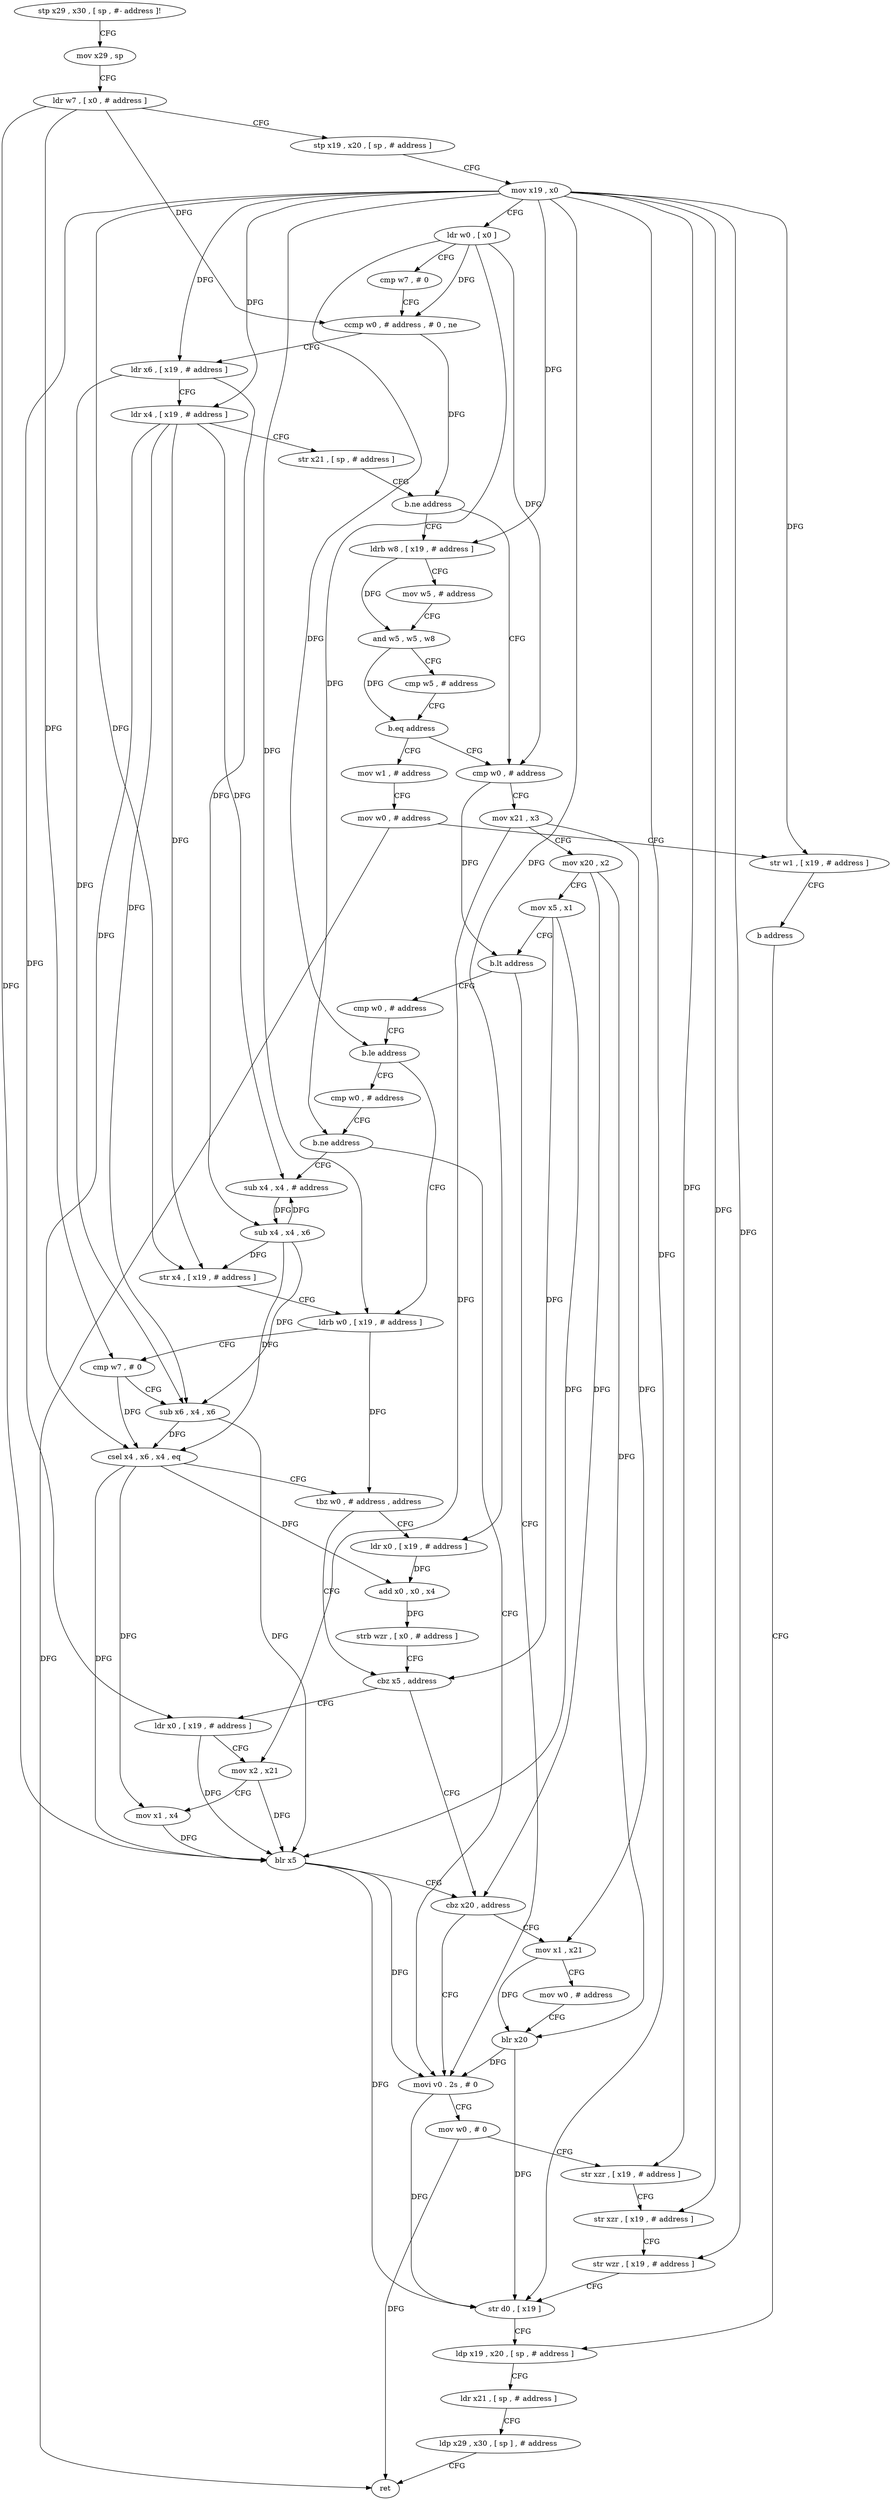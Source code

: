 digraph "func" {
"4305688" [label = "stp x29 , x30 , [ sp , #- address ]!" ]
"4305692" [label = "mov x29 , sp" ]
"4305696" [label = "ldr w7 , [ x0 , # address ]" ]
"4305700" [label = "stp x19 , x20 , [ sp , # address ]" ]
"4305704" [label = "mov x19 , x0" ]
"4305708" [label = "ldr w0 , [ x0 ]" ]
"4305712" [label = "cmp w7 , # 0" ]
"4305716" [label = "ccmp w0 , # address , # 0 , ne" ]
"4305720" [label = "ldr x6 , [ x19 , # address ]" ]
"4305724" [label = "ldr x4 , [ x19 , # address ]" ]
"4305728" [label = "str x21 , [ sp , # address ]" ]
"4305732" [label = "b.ne address" ]
"4305756" [label = "cmp w0 , # address" ]
"4305736" [label = "ldrb w8 , [ x19 , # address ]" ]
"4305760" [label = "mov x21 , x3" ]
"4305764" [label = "mov x20 , x2" ]
"4305768" [label = "mov x5 , x1" ]
"4305772" [label = "b.lt address" ]
"4305872" [label = "movi v0 . 2s , # 0" ]
"4305776" [label = "cmp w0 , # address" ]
"4305740" [label = "mov w5 , # address" ]
"4305744" [label = "and w5 , w5 , w8" ]
"4305748" [label = "cmp w5 , # address" ]
"4305752" [label = "b.eq address" ]
"4305912" [label = "mov w1 , # address" ]
"4305876" [label = "mov w0 , # 0" ]
"4305880" [label = "str xzr , [ x19 , # address ]" ]
"4305884" [label = "str xzr , [ x19 , # address ]" ]
"4305888" [label = "str wzr , [ x19 , # address ]" ]
"4305892" [label = "str d0 , [ x19 ]" ]
"4305896" [label = "ldp x19 , x20 , [ sp , # address ]" ]
"4305780" [label = "b.le address" ]
"4305804" [label = "ldrb w0 , [ x19 , # address ]" ]
"4305784" [label = "cmp w0 , # address" ]
"4305916" [label = "mov w0 , # address" ]
"4305920" [label = "str w1 , [ x19 , # address ]" ]
"4305924" [label = "b address" ]
"4305808" [label = "cmp w7 , # 0" ]
"4305812" [label = "sub x6 , x4 , x6" ]
"4305816" [label = "csel x4 , x6 , x4 , eq" ]
"4305820" [label = "tbz w0 , # address , address" ]
"4305836" [label = "cbz x5 , address" ]
"4305824" [label = "ldr x0 , [ x19 , # address ]" ]
"4305788" [label = "b.ne address" ]
"4305792" [label = "sub x4 , x4 , # address" ]
"4305900" [label = "ldr x21 , [ sp , # address ]" ]
"4305904" [label = "ldp x29 , x30 , [ sp ] , # address" ]
"4305908" [label = "ret" ]
"4305856" [label = "cbz x20 , address" ]
"4305840" [label = "ldr x0 , [ x19 , # address ]" ]
"4305828" [label = "add x0 , x0 , x4" ]
"4305832" [label = "strb wzr , [ x0 , # address ]" ]
"4305796" [label = "sub x4 , x4 , x6" ]
"4305800" [label = "str x4 , [ x19 , # address ]" ]
"4305860" [label = "mov x1 , x21" ]
"4305844" [label = "mov x2 , x21" ]
"4305848" [label = "mov x1 , x4" ]
"4305852" [label = "blr x5" ]
"4305864" [label = "mov w0 , # address" ]
"4305868" [label = "blr x20" ]
"4305688" -> "4305692" [ label = "CFG" ]
"4305692" -> "4305696" [ label = "CFG" ]
"4305696" -> "4305700" [ label = "CFG" ]
"4305696" -> "4305716" [ label = "DFG" ]
"4305696" -> "4305808" [ label = "DFG" ]
"4305696" -> "4305852" [ label = "DFG" ]
"4305700" -> "4305704" [ label = "CFG" ]
"4305704" -> "4305708" [ label = "CFG" ]
"4305704" -> "4305720" [ label = "DFG" ]
"4305704" -> "4305724" [ label = "DFG" ]
"4305704" -> "4305736" [ label = "DFG" ]
"4305704" -> "4305880" [ label = "DFG" ]
"4305704" -> "4305884" [ label = "DFG" ]
"4305704" -> "4305888" [ label = "DFG" ]
"4305704" -> "4305892" [ label = "DFG" ]
"4305704" -> "4305920" [ label = "DFG" ]
"4305704" -> "4305804" [ label = "DFG" ]
"4305704" -> "4305800" [ label = "DFG" ]
"4305704" -> "4305824" [ label = "DFG" ]
"4305704" -> "4305840" [ label = "DFG" ]
"4305708" -> "4305712" [ label = "CFG" ]
"4305708" -> "4305716" [ label = "DFG" ]
"4305708" -> "4305756" [ label = "DFG" ]
"4305708" -> "4305780" [ label = "DFG" ]
"4305708" -> "4305788" [ label = "DFG" ]
"4305712" -> "4305716" [ label = "CFG" ]
"4305716" -> "4305720" [ label = "CFG" ]
"4305716" -> "4305732" [ label = "DFG" ]
"4305720" -> "4305724" [ label = "CFG" ]
"4305720" -> "4305812" [ label = "DFG" ]
"4305720" -> "4305796" [ label = "DFG" ]
"4305724" -> "4305728" [ label = "CFG" ]
"4305724" -> "4305812" [ label = "DFG" ]
"4305724" -> "4305816" [ label = "DFG" ]
"4305724" -> "4305792" [ label = "DFG" ]
"4305724" -> "4305800" [ label = "DFG" ]
"4305728" -> "4305732" [ label = "CFG" ]
"4305732" -> "4305756" [ label = "CFG" ]
"4305732" -> "4305736" [ label = "CFG" ]
"4305756" -> "4305760" [ label = "CFG" ]
"4305756" -> "4305772" [ label = "DFG" ]
"4305736" -> "4305740" [ label = "CFG" ]
"4305736" -> "4305744" [ label = "DFG" ]
"4305760" -> "4305764" [ label = "CFG" ]
"4305760" -> "4305844" [ label = "DFG" ]
"4305760" -> "4305860" [ label = "DFG" ]
"4305764" -> "4305768" [ label = "CFG" ]
"4305764" -> "4305856" [ label = "DFG" ]
"4305764" -> "4305868" [ label = "DFG" ]
"4305768" -> "4305772" [ label = "CFG" ]
"4305768" -> "4305836" [ label = "DFG" ]
"4305768" -> "4305852" [ label = "DFG" ]
"4305772" -> "4305872" [ label = "CFG" ]
"4305772" -> "4305776" [ label = "CFG" ]
"4305872" -> "4305876" [ label = "CFG" ]
"4305872" -> "4305892" [ label = "DFG" ]
"4305776" -> "4305780" [ label = "CFG" ]
"4305740" -> "4305744" [ label = "CFG" ]
"4305744" -> "4305748" [ label = "CFG" ]
"4305744" -> "4305752" [ label = "DFG" ]
"4305748" -> "4305752" [ label = "CFG" ]
"4305752" -> "4305912" [ label = "CFG" ]
"4305752" -> "4305756" [ label = "CFG" ]
"4305912" -> "4305916" [ label = "CFG" ]
"4305876" -> "4305880" [ label = "CFG" ]
"4305876" -> "4305908" [ label = "DFG" ]
"4305880" -> "4305884" [ label = "CFG" ]
"4305884" -> "4305888" [ label = "CFG" ]
"4305888" -> "4305892" [ label = "CFG" ]
"4305892" -> "4305896" [ label = "CFG" ]
"4305896" -> "4305900" [ label = "CFG" ]
"4305780" -> "4305804" [ label = "CFG" ]
"4305780" -> "4305784" [ label = "CFG" ]
"4305804" -> "4305808" [ label = "CFG" ]
"4305804" -> "4305820" [ label = "DFG" ]
"4305784" -> "4305788" [ label = "CFG" ]
"4305916" -> "4305920" [ label = "CFG" ]
"4305916" -> "4305908" [ label = "DFG" ]
"4305920" -> "4305924" [ label = "CFG" ]
"4305924" -> "4305896" [ label = "CFG" ]
"4305808" -> "4305812" [ label = "CFG" ]
"4305808" -> "4305816" [ label = "DFG" ]
"4305812" -> "4305816" [ label = "DFG" ]
"4305812" -> "4305852" [ label = "DFG" ]
"4305816" -> "4305820" [ label = "CFG" ]
"4305816" -> "4305828" [ label = "DFG" ]
"4305816" -> "4305848" [ label = "DFG" ]
"4305816" -> "4305852" [ label = "DFG" ]
"4305820" -> "4305836" [ label = "CFG" ]
"4305820" -> "4305824" [ label = "CFG" ]
"4305836" -> "4305856" [ label = "CFG" ]
"4305836" -> "4305840" [ label = "CFG" ]
"4305824" -> "4305828" [ label = "DFG" ]
"4305788" -> "4305872" [ label = "CFG" ]
"4305788" -> "4305792" [ label = "CFG" ]
"4305792" -> "4305796" [ label = "DFG" ]
"4305900" -> "4305904" [ label = "CFG" ]
"4305904" -> "4305908" [ label = "CFG" ]
"4305856" -> "4305872" [ label = "CFG" ]
"4305856" -> "4305860" [ label = "CFG" ]
"4305840" -> "4305844" [ label = "CFG" ]
"4305840" -> "4305852" [ label = "DFG" ]
"4305828" -> "4305832" [ label = "DFG" ]
"4305832" -> "4305836" [ label = "CFG" ]
"4305796" -> "4305800" [ label = "DFG" ]
"4305796" -> "4305816" [ label = "DFG" ]
"4305796" -> "4305792" [ label = "DFG" ]
"4305796" -> "4305812" [ label = "DFG" ]
"4305800" -> "4305804" [ label = "CFG" ]
"4305860" -> "4305864" [ label = "CFG" ]
"4305860" -> "4305868" [ label = "DFG" ]
"4305844" -> "4305848" [ label = "CFG" ]
"4305844" -> "4305852" [ label = "DFG" ]
"4305848" -> "4305852" [ label = "DFG" ]
"4305852" -> "4305856" [ label = "CFG" ]
"4305852" -> "4305872" [ label = "DFG" ]
"4305852" -> "4305892" [ label = "DFG" ]
"4305864" -> "4305868" [ label = "CFG" ]
"4305868" -> "4305872" [ label = "DFG" ]
"4305868" -> "4305892" [ label = "DFG" ]
}
